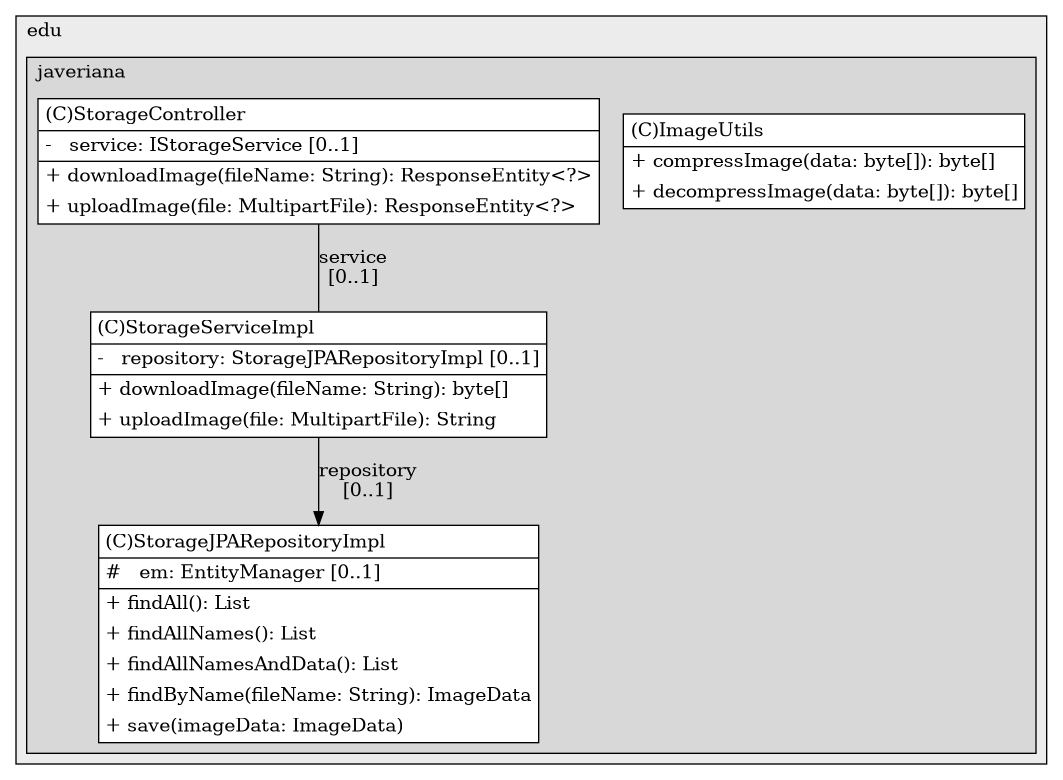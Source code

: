 @startuml

/' diagram meta data start
config=StructureConfiguration;
{
  "projectClassification": {
    "searchMode": "OpenProject", // OpenProject, AllProjects
    "includedProjects": "",
    "pathEndKeywords": "*.impl",
    "isClientPath": "",
    "isClientName": "",
    "isTestPath": "",
    "isTestName": "",
    "isMappingPath": "",
    "isMappingName": "",
    "isDataAccessPath": "",
    "isDataAccessName": "",
    "isDataStructurePath": "",
    "isDataStructureName": "",
    "isInterfaceStructuresPath": "",
    "isInterfaceStructuresName": "",
    "isEntryPointPath": "",
    "isEntryPointName": "",
    "treatFinalFieldsAsMandatory": false
  },
  "graphRestriction": {
    "classPackageExcludeFilter": "",
    "classPackageIncludeFilter": "",
    "classNameExcludeFilter": "",
    "classNameIncludeFilter": "",
    "methodNameExcludeFilter": "",
    "methodNameIncludeFilter": "",
    "removeByInheritance": "", // inheritance/annotation based filtering is done in a second step
    "removeByAnnotation": "",
    "removeByClassPackage": "", // cleanup the graph after inheritance/annotation based filtering is done
    "removeByClassName": "",
    "cutMappings": false,
    "cutEnum": true,
    "cutTests": true,
    "cutClient": true,
    "cutDataAccess": false,
    "cutInterfaceStructures": false,
    "cutDataStructures": false,
    "cutGetterAndSetter": true,
    "cutConstructors": true
  },
  "graphTraversal": {
    "forwardDepth": 6,
    "backwardDepth": 6,
    "classPackageExcludeFilter": "",
    "classPackageIncludeFilter": "",
    "classNameExcludeFilter": "",
    "classNameIncludeFilter": "",
    "methodNameExcludeFilter": "",
    "methodNameIncludeFilter": "",
    "hideMappings": false,
    "hideDataStructures": false,
    "hidePrivateMethods": true,
    "hideInterfaceCalls": true, // indirection: implementation -> interface (is hidden) -> implementation
    "onlyShowApplicationEntryPoints": false, // root node is included
    "useMethodCallsForStructureDiagram": "ForwardOnly" // ForwardOnly, BothDirections, No
  },
  "details": {
    "aggregation": "GroupByClass", // ByClass, GroupByClass, None
    "showClassGenericTypes": true,
    "showMethods": true,
    "showMethodParameterNames": true,
    "showMethodParameterTypes": true,
    "showMethodReturnType": true,
    "showPackageLevels": 2,
    "showDetailedClassStructure": true
  },
  "rootClass": "co.edu.javeriana.ctai.tgsecurity.services.imp.admin.StorageServiceImpl",
  "extensionCallbackMethod": "" // qualified.class.name#methodName - signature: public static String method(String)
}
diagram meta data end '/



digraph g {
    rankdir="TB"
    splines=polyline
    

'nodes 
subgraph cluster_100278 { 
   	label=edu
	labeljust=l
	fillcolor="#ececec"
	style=filled
   
   subgraph cluster_496592481 { 
   	label=javeriana
	labeljust=l
	fillcolor="#d8d8d8"
	style=filled
   
   ImageUtils1641283288[
	label=<<TABLE BORDER="1" CELLBORDER="0" CELLPADDING="4" CELLSPACING="0">
<TR><TD ALIGN="LEFT" >(C)ImageUtils</TD></TR>
<HR/>
<TR><TD ALIGN="LEFT" >+ compressImage(data: byte[]): byte[]</TD></TR>
<TR><TD ALIGN="LEFT" >+ decompressImage(data: byte[]): byte[]</TD></TR>
</TABLE>>
	style=filled
	margin=0
	shape=plaintext
	fillcolor="#FFFFFF"
];

StorageController1630280410[
	label=<<TABLE BORDER="1" CELLBORDER="0" CELLPADDING="4" CELLSPACING="0">
<TR><TD ALIGN="LEFT" >(C)StorageController</TD></TR>
<HR/>
<TR><TD ALIGN="LEFT" >-   service: IStorageService [0..1]</TD></TR>
<HR/>
<TR><TD ALIGN="LEFT" >+ downloadImage(fileName: String): ResponseEntity&lt;?&gt;</TD></TR>
<TR><TD ALIGN="LEFT" >+ uploadImage(file: MultipartFile): ResponseEntity&lt;?&gt;</TD></TR>
</TABLE>>
	style=filled
	margin=0
	shape=plaintext
	fillcolor="#FFFFFF"
];

StorageJPARepositoryImpl389350765[
	label=<<TABLE BORDER="1" CELLBORDER="0" CELLPADDING="4" CELLSPACING="0">
<TR><TD ALIGN="LEFT" >(C)StorageJPARepositoryImpl</TD></TR>
<HR/>
<TR><TD ALIGN="LEFT" >#   em: EntityManager [0..1]</TD></TR>
<HR/>
<TR><TD ALIGN="LEFT" >+ findAll(): List</TD></TR>
<TR><TD ALIGN="LEFT" >+ findAllNames(): List</TD></TR>
<TR><TD ALIGN="LEFT" >+ findAllNamesAndData(): List</TD></TR>
<TR><TD ALIGN="LEFT" >+ findByName(fileName: String): ImageData</TD></TR>
<TR><TD ALIGN="LEFT" >+ save(imageData: ImageData)</TD></TR>
</TABLE>>
	style=filled
	margin=0
	shape=plaintext
	fillcolor="#FFFFFF"
];

StorageServiceImpl2065956524[
	label=<<TABLE BORDER="1" CELLBORDER="0" CELLPADDING="4" CELLSPACING="0">
<TR><TD ALIGN="LEFT" >(C)StorageServiceImpl</TD></TR>
<HR/>
<TR><TD ALIGN="LEFT" >-   repository: StorageJPARepositoryImpl [0..1]</TD></TR>
<HR/>
<TR><TD ALIGN="LEFT" >+ downloadImage(fileName: String): byte[]</TD></TR>
<TR><TD ALIGN="LEFT" >+ uploadImage(file: MultipartFile): String</TD></TR>
</TABLE>>
	style=filled
	margin=0
	shape=plaintext
	fillcolor="#FFFFFF"
];
} 
} 

'edges    
StorageController1630280410 -> StorageServiceImpl2065956524[label="service
[0..1]", arrowhead=none];
StorageServiceImpl2065956524 -> StorageJPARepositoryImpl389350765[label="repository
[0..1]"];
    
}
@enduml